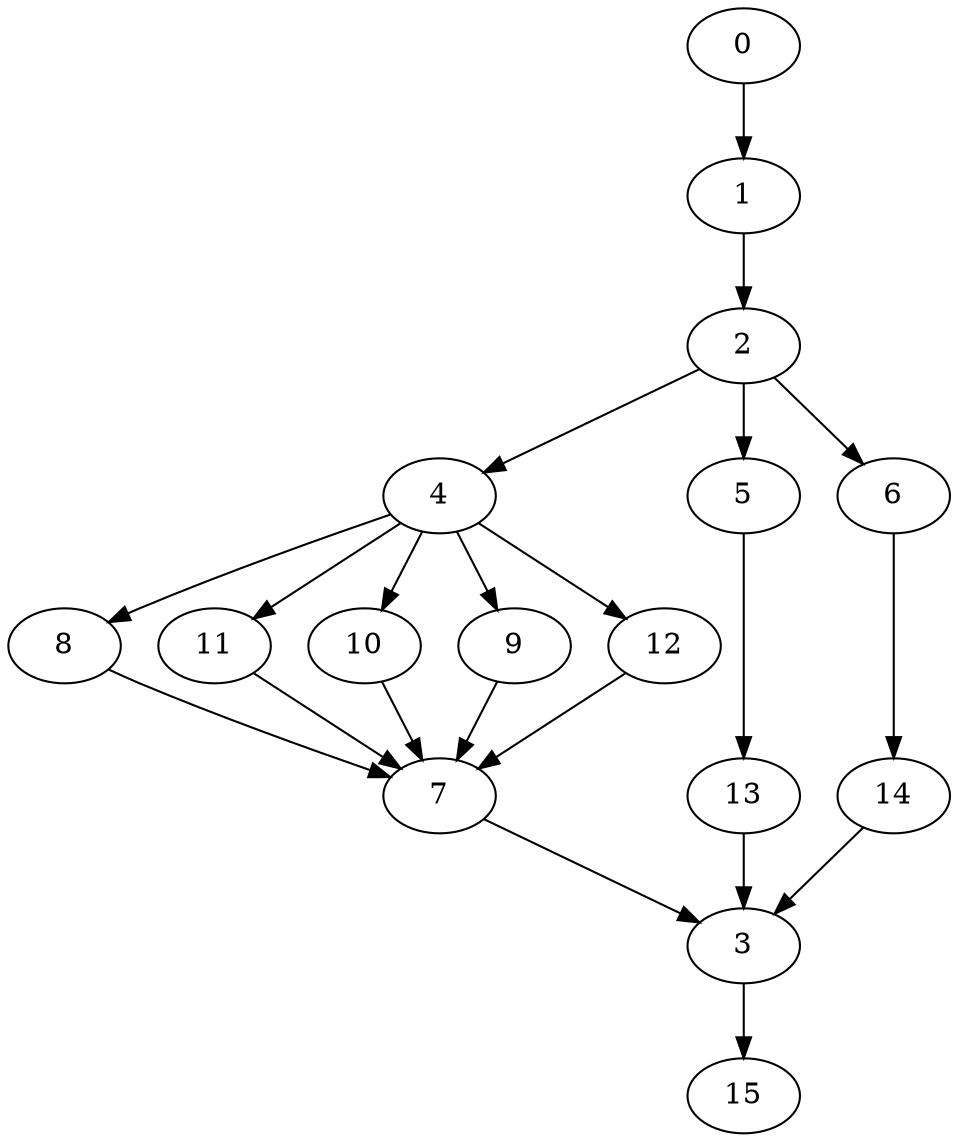 digraph "SeriesParallel-MaxBf-5_Nodes_16_CCR_1.00_WeightType_Random#1" {
	graph ["Duplicate states"=0,
		GraphType=S_P,
		"Max states in OPEN"=0,
		Modes="120000ms; topo-ordered tasks, ; Pruning: task equivalence, fixed order ready list, ; F-value: ; Optimisation: best schedule length (\
SL) optimisation on equal, ",
		NumberOfTasks=16,
		"Pruned using list schedule length"=126559,
		"States removed from OPEN"=0,
		TargetSystem="Homogeneous-2",
		"Time to schedule (ms)"=975,
		"Total idle time"=28,
		"Total schedule length"=82,
		"Total sequential time"=121,
		"Total states created"=333880
	];
	0	["Finish time"=8,
		Processor=0,
		"Start time"=0,
		Weight=8];
	1	["Finish time"=18,
		Processor=0,
		"Start time"=8,
		Weight=10];
	0 -> 1	[Weight=5];
	2	["Finish time"=25,
		Processor=0,
		"Start time"=18,
		Weight=7];
	1 -> 2	[Weight=3];
	4	["Finish time"=31,
		Processor=0,
		"Start time"=25,
		Weight=6];
	2 -> 4	[Weight=8];
	5	["Finish time"=62,
		Processor=1,
		"Start time"=48,
		Weight=14];
	2 -> 5	[Weight=9];
	6	["Finish time"=36,
		Processor=1,
		"Start time"=28,
		Weight=8];
	2 -> 6	[Weight=3];
	8	["Finish time"=45,
		Processor=0,
		"Start time"=31,
		Weight=14];
	4 -> 8	[Weight=8];
	11	["Finish time"=58,
		Processor=0,
		"Start time"=45,
		Weight=13];
	4 -> 11	[Weight=10];
	10	["Finish time"=48,
		Processor=1,
		"Start time"=42,
		Weight=6];
	4 -> 10	[Weight=2];
	9	["Finish time"=42,
		Processor=1,
		"Start time"=36,
		Weight=6];
	4 -> 9	[Weight=5];
	12	["Finish time"=61,
		Processor=0,
		"Start time"=58,
		Weight=3];
	4 -> 12	[Weight=6];
	7	["Finish time"=72,
		Processor=1,
		"Start time"=66,
		Weight=6];
	8 -> 7	[Weight=10];
	13	["Finish time"=66,
		Processor=1,
		"Start time"=62,
		Weight=4];
	5 -> 13	[Weight=10];
	11 -> 7	[Weight=6];
	10 -> 7	[Weight=5];
	9 -> 7	[Weight=3];
	14	["Finish time"=67,
		Processor=0,
		"Start time"=61,
		Weight=6];
	6 -> 14	[Weight=3];
	12 -> 7	[Weight=2];
	3	["Finish time"=76,
		Processor=1,
		"Start time"=72,
		Weight=4];
	7 -> 3	[Weight=8];
	14 -> 3	[Weight=5];
	13 -> 3	[Weight=6];
	15	["Finish time"=82,
		Processor=1,
		"Start time"=76,
		Weight=6];
	3 -> 15	[Weight=3];
}
